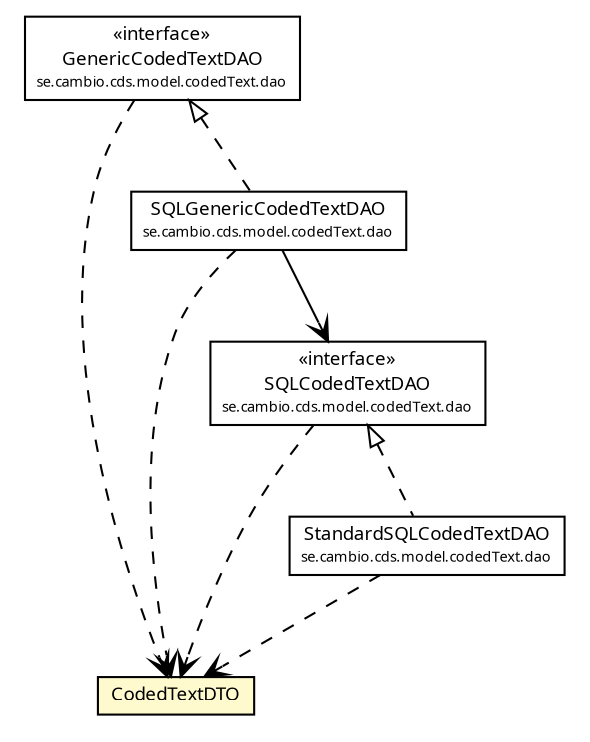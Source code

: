 #!/usr/local/bin/dot
#
# Class diagram 
# Generated by UMLGraph version R5_6 (http://www.umlgraph.org/)
#

digraph G {
	edge [fontname="Trebuchet MS",fontsize=10,labelfontname="Trebuchet MS",labelfontsize=10];
	node [fontname="Trebuchet MS",fontsize=10,shape=plaintext];
	nodesep=0.25;
	ranksep=0.5;
	// se.cambio.cds.model.codedText.dto.CodedTextDTO
	c111736 [label=<<table title="se.cambio.cds.model.codedText.dto.CodedTextDTO" border="0" cellborder="1" cellspacing="0" cellpadding="2" port="p" bgcolor="lemonChiffon" href="./CodedTextDTO.html">
		<tr><td><table border="0" cellspacing="0" cellpadding="1">
<tr><td align="center" balign="center"><font face="Trebuchet MS"> CodedTextDTO </font></td></tr>
		</table></td></tr>
		</table>>, URL="./CodedTextDTO.html", fontname="Trebuchet MS", fontcolor="black", fontsize=9.0];
	// se.cambio.cds.model.codedText.dao.StandardSQLCodedTextDAO
	c111789 [label=<<table title="se.cambio.cds.model.codedText.dao.StandardSQLCodedTextDAO" border="0" cellborder="1" cellspacing="0" cellpadding="2" port="p" href="../dao/StandardSQLCodedTextDAO.html">
		<tr><td><table border="0" cellspacing="0" cellpadding="1">
<tr><td align="center" balign="center"><font face="Trebuchet MS"> StandardSQLCodedTextDAO </font></td></tr>
<tr><td align="center" balign="center"><font face="Trebuchet MS" point-size="7.0"> se.cambio.cds.model.codedText.dao </font></td></tr>
		</table></td></tr>
		</table>>, URL="../dao/StandardSQLCodedTextDAO.html", fontname="Trebuchet MS", fontcolor="black", fontsize=9.0];
	// se.cambio.cds.model.codedText.dao.SQLGenericCodedTextDAO
	c111790 [label=<<table title="se.cambio.cds.model.codedText.dao.SQLGenericCodedTextDAO" border="0" cellborder="1" cellspacing="0" cellpadding="2" port="p" href="../dao/SQLGenericCodedTextDAO.html">
		<tr><td><table border="0" cellspacing="0" cellpadding="1">
<tr><td align="center" balign="center"><font face="Trebuchet MS"> SQLGenericCodedTextDAO </font></td></tr>
<tr><td align="center" balign="center"><font face="Trebuchet MS" point-size="7.0"> se.cambio.cds.model.codedText.dao </font></td></tr>
		</table></td></tr>
		</table>>, URL="../dao/SQLGenericCodedTextDAO.html", fontname="Trebuchet MS", fontcolor="black", fontsize=9.0];
	// se.cambio.cds.model.codedText.dao.SQLCodedTextDAO
	c111792 [label=<<table title="se.cambio.cds.model.codedText.dao.SQLCodedTextDAO" border="0" cellborder="1" cellspacing="0" cellpadding="2" port="p" href="../dao/SQLCodedTextDAO.html">
		<tr><td><table border="0" cellspacing="0" cellpadding="1">
<tr><td align="center" balign="center"> &#171;interface&#187; </td></tr>
<tr><td align="center" balign="center"><font face="Trebuchet MS"> SQLCodedTextDAO </font></td></tr>
<tr><td align="center" balign="center"><font face="Trebuchet MS" point-size="7.0"> se.cambio.cds.model.codedText.dao </font></td></tr>
		</table></td></tr>
		</table>>, URL="../dao/SQLCodedTextDAO.html", fontname="Trebuchet MS", fontcolor="black", fontsize=9.0];
	// se.cambio.cds.model.codedText.dao.GenericCodedTextDAO
	c111794 [label=<<table title="se.cambio.cds.model.codedText.dao.GenericCodedTextDAO" border="0" cellborder="1" cellspacing="0" cellpadding="2" port="p" href="../dao/GenericCodedTextDAO.html">
		<tr><td><table border="0" cellspacing="0" cellpadding="1">
<tr><td align="center" balign="center"> &#171;interface&#187; </td></tr>
<tr><td align="center" balign="center"><font face="Trebuchet MS"> GenericCodedTextDAO </font></td></tr>
<tr><td align="center" balign="center"><font face="Trebuchet MS" point-size="7.0"> se.cambio.cds.model.codedText.dao </font></td></tr>
		</table></td></tr>
		</table>>, URL="../dao/GenericCodedTextDAO.html", fontname="Trebuchet MS", fontcolor="black", fontsize=9.0];
	//se.cambio.cds.model.codedText.dao.StandardSQLCodedTextDAO implements se.cambio.cds.model.codedText.dao.SQLCodedTextDAO
	c111792:p -> c111789:p [dir=back,arrowtail=empty,style=dashed];
	//se.cambio.cds.model.codedText.dao.SQLGenericCodedTextDAO implements se.cambio.cds.model.codedText.dao.GenericCodedTextDAO
	c111794:p -> c111790:p [dir=back,arrowtail=empty,style=dashed];
	// se.cambio.cds.model.codedText.dao.SQLGenericCodedTextDAO NAVASSOC se.cambio.cds.model.codedText.dao.SQLCodedTextDAO
	c111790:p -> c111792:p [taillabel="", label="", headlabel="", fontname="Trebuchet MS", fontcolor="black", fontsize=10.0, color="black", arrowhead=open];
	// se.cambio.cds.model.codedText.dao.StandardSQLCodedTextDAO DEPEND se.cambio.cds.model.codedText.dto.CodedTextDTO
	c111789:p -> c111736:p [taillabel="", label="", headlabel="", fontname="Trebuchet MS", fontcolor="black", fontsize=10.0, color="black", arrowhead=open, style=dashed];
	// se.cambio.cds.model.codedText.dao.SQLGenericCodedTextDAO DEPEND se.cambio.cds.model.codedText.dto.CodedTextDTO
	c111790:p -> c111736:p [taillabel="", label="", headlabel="", fontname="Trebuchet MS", fontcolor="black", fontsize=10.0, color="black", arrowhead=open, style=dashed];
	// se.cambio.cds.model.codedText.dao.SQLCodedTextDAO DEPEND se.cambio.cds.model.codedText.dto.CodedTextDTO
	c111792:p -> c111736:p [taillabel="", label="", headlabel="", fontname="Trebuchet MS", fontcolor="black", fontsize=10.0, color="black", arrowhead=open, style=dashed];
	// se.cambio.cds.model.codedText.dao.GenericCodedTextDAO DEPEND se.cambio.cds.model.codedText.dto.CodedTextDTO
	c111794:p -> c111736:p [taillabel="", label="", headlabel="", fontname="Trebuchet MS", fontcolor="black", fontsize=10.0, color="black", arrowhead=open, style=dashed];
}

